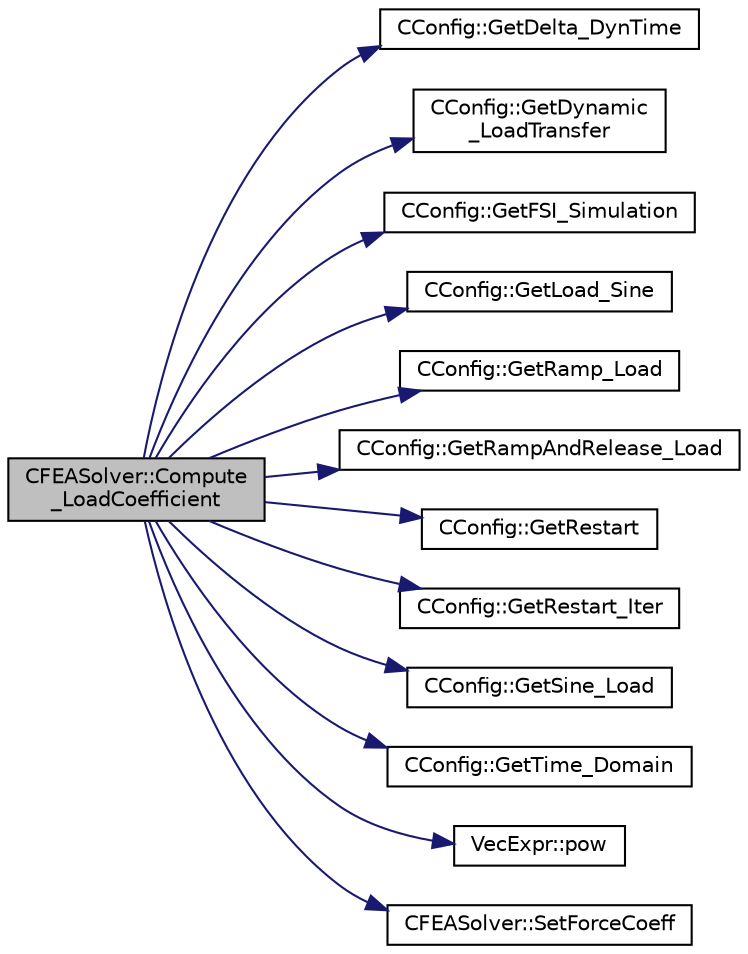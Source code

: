 digraph "CFEASolver::Compute_LoadCoefficient"
{
 // LATEX_PDF_SIZE
  edge [fontname="Helvetica",fontsize="10",labelfontname="Helvetica",labelfontsize="10"];
  node [fontname="Helvetica",fontsize="10",shape=record];
  rankdir="LR";
  Node1 [label="CFEASolver::Compute\l_LoadCoefficient",height=0.2,width=0.4,color="black", fillcolor="grey75", style="filled", fontcolor="black",tooltip="Get multiplier for loads."];
  Node1 -> Node2 [color="midnightblue",fontsize="10",style="solid",fontname="Helvetica"];
  Node2 [label="CConfig::GetDelta_DynTime",height=0.2,width=0.4,color="black", fillcolor="white", style="filled",URL="$classCConfig.html#ad53c6032f42622b763a0791306e9c14d",tooltip="If we are prforming an unsteady simulation, there is only one value of the time step for the complete..."];
  Node1 -> Node3 [color="midnightblue",fontsize="10",style="solid",fontname="Helvetica"];
  Node3 [label="CConfig::GetDynamic\l_LoadTransfer",height=0.2,width=0.4,color="black", fillcolor="white", style="filled",URL="$classCConfig.html#a578208e01406648b85d116ae70218559",tooltip="Get the kind of load transfer method we want to use for dynamic problems."];
  Node1 -> Node4 [color="midnightblue",fontsize="10",style="solid",fontname="Helvetica"];
  Node4 [label="CConfig::GetFSI_Simulation",height=0.2,width=0.4,color="black", fillcolor="white", style="filled",URL="$classCConfig.html#ab3fdf060d59e990ed2e9418e8df56ad7",tooltip="Check if the simulation we are running is a FSI simulation."];
  Node1 -> Node5 [color="midnightblue",fontsize="10",style="solid",fontname="Helvetica"];
  Node5 [label="CConfig::GetLoad_Sine",height=0.2,width=0.4,color="black", fillcolor="white", style="filled",URL="$classCConfig.html#abe3a0f15fcf5085a5fed84ad515fe1eb",tooltip="Get the sine load properties."];
  Node1 -> Node6 [color="midnightblue",fontsize="10",style="solid",fontname="Helvetica"];
  Node6 [label="CConfig::GetRamp_Load",height=0.2,width=0.4,color="black", fillcolor="white", style="filled",URL="$classCConfig.html#a85f48cb5b1493d154ae9ed446c5a9539",tooltip="Check if the user wants to apply the load as a ramp."];
  Node1 -> Node7 [color="midnightblue",fontsize="10",style="solid",fontname="Helvetica"];
  Node7 [label="CConfig::GetRampAndRelease_Load",height=0.2,width=0.4,color="black", fillcolor="white", style="filled",URL="$classCConfig.html#acb987d15f085accca38786d26e361314",tooltip="Check if the user wants to apply the load as a ramp."];
  Node1 -> Node8 [color="midnightblue",fontsize="10",style="solid",fontname="Helvetica"];
  Node8 [label="CConfig::GetRestart",height=0.2,width=0.4,color="black", fillcolor="white", style="filled",URL="$classCConfig.html#ae55bdae4e8b4e61fd07a857005cc6799",tooltip="Provides the restart information."];
  Node1 -> Node9 [color="midnightblue",fontsize="10",style="solid",fontname="Helvetica"];
  Node9 [label="CConfig::GetRestart_Iter",height=0.2,width=0.4,color="black", fillcolor="white", style="filled",URL="$classCConfig.html#aeca467e3a7c02d72b28ade957614035c",tooltip="Get the restart iteration."];
  Node1 -> Node10 [color="midnightblue",fontsize="10",style="solid",fontname="Helvetica"];
  Node10 [label="CConfig::GetSine_Load",height=0.2,width=0.4,color="black", fillcolor="white", style="filled",URL="$classCConfig.html#ac24e6981ea52b93379292b501f0effb9",tooltip="Check if the user wants to apply the load as a ramp."];
  Node1 -> Node11 [color="midnightblue",fontsize="10",style="solid",fontname="Helvetica"];
  Node11 [label="CConfig::GetTime_Domain",height=0.2,width=0.4,color="black", fillcolor="white", style="filled",URL="$classCConfig.html#a85d2e3cf43b77c63642c40c235b853f3",tooltip="Check if the multizone problem is solved for time domain."];
  Node1 -> Node12 [color="midnightblue",fontsize="10",style="solid",fontname="Helvetica"];
  Node12 [label="VecExpr::pow",height=0.2,width=0.4,color="black", fillcolor="white", style="filled",URL="$group__VecExpr.html#ga7fb255e1f2a1773d3cc6ff7bee1aadd2",tooltip=" "];
  Node1 -> Node13 [color="midnightblue",fontsize="10",style="solid",fontname="Helvetica"];
  Node13 [label="CFEASolver::SetForceCoeff",height=0.2,width=0.4,color="black", fillcolor="white", style="filled",URL="$classCFEASolver.html#aabb92dd91df9b74e8fd622c345cb22af",tooltip="Set the value of the force coefficient history for the history file."];
}
